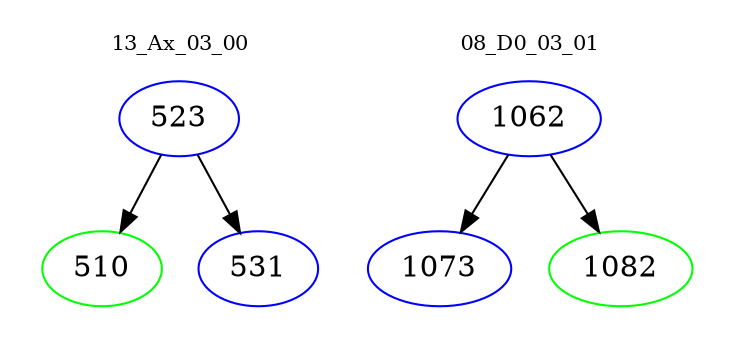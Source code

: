 digraph{
subgraph cluster_0 {
color = white
label = "13_Ax_03_00";
fontsize=10;
T0_523 [label="523", color="blue"]
T0_523 -> T0_510 [color="black"]
T0_510 [label="510", color="green"]
T0_523 -> T0_531 [color="black"]
T0_531 [label="531", color="blue"]
}
subgraph cluster_1 {
color = white
label = "08_D0_03_01";
fontsize=10;
T1_1062 [label="1062", color="blue"]
T1_1062 -> T1_1073 [color="black"]
T1_1073 [label="1073", color="blue"]
T1_1062 -> T1_1082 [color="black"]
T1_1082 [label="1082", color="green"]
}
}
